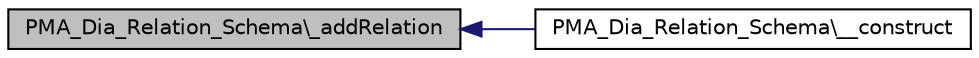 digraph G
{
  edge [fontname="Helvetica",fontsize="10",labelfontname="Helvetica",labelfontsize="10"];
  node [fontname="Helvetica",fontsize="10",shape=record];
  rankdir="LR";
  Node1 [label="PMA_Dia_Relation_Schema\\_addRelation",height=0.2,width=0.4,color="black", fillcolor="grey75", style="filled" fontcolor="black"];
  Node1 -> Node2 [dir="back",color="midnightblue",fontsize="10",style="solid",fontname="Helvetica"];
  Node2 [label="PMA_Dia_Relation_Schema\\__construct",height=0.2,width=0.4,color="black", fillcolor="white", style="filled",URL="$classPMA__Dia__Relation__Schema.html#a8dfd34030611f114644c86e643c4d56f",tooltip="The &quot;PMA_Dia_Relation_Schema&quot; constructor."];
}

